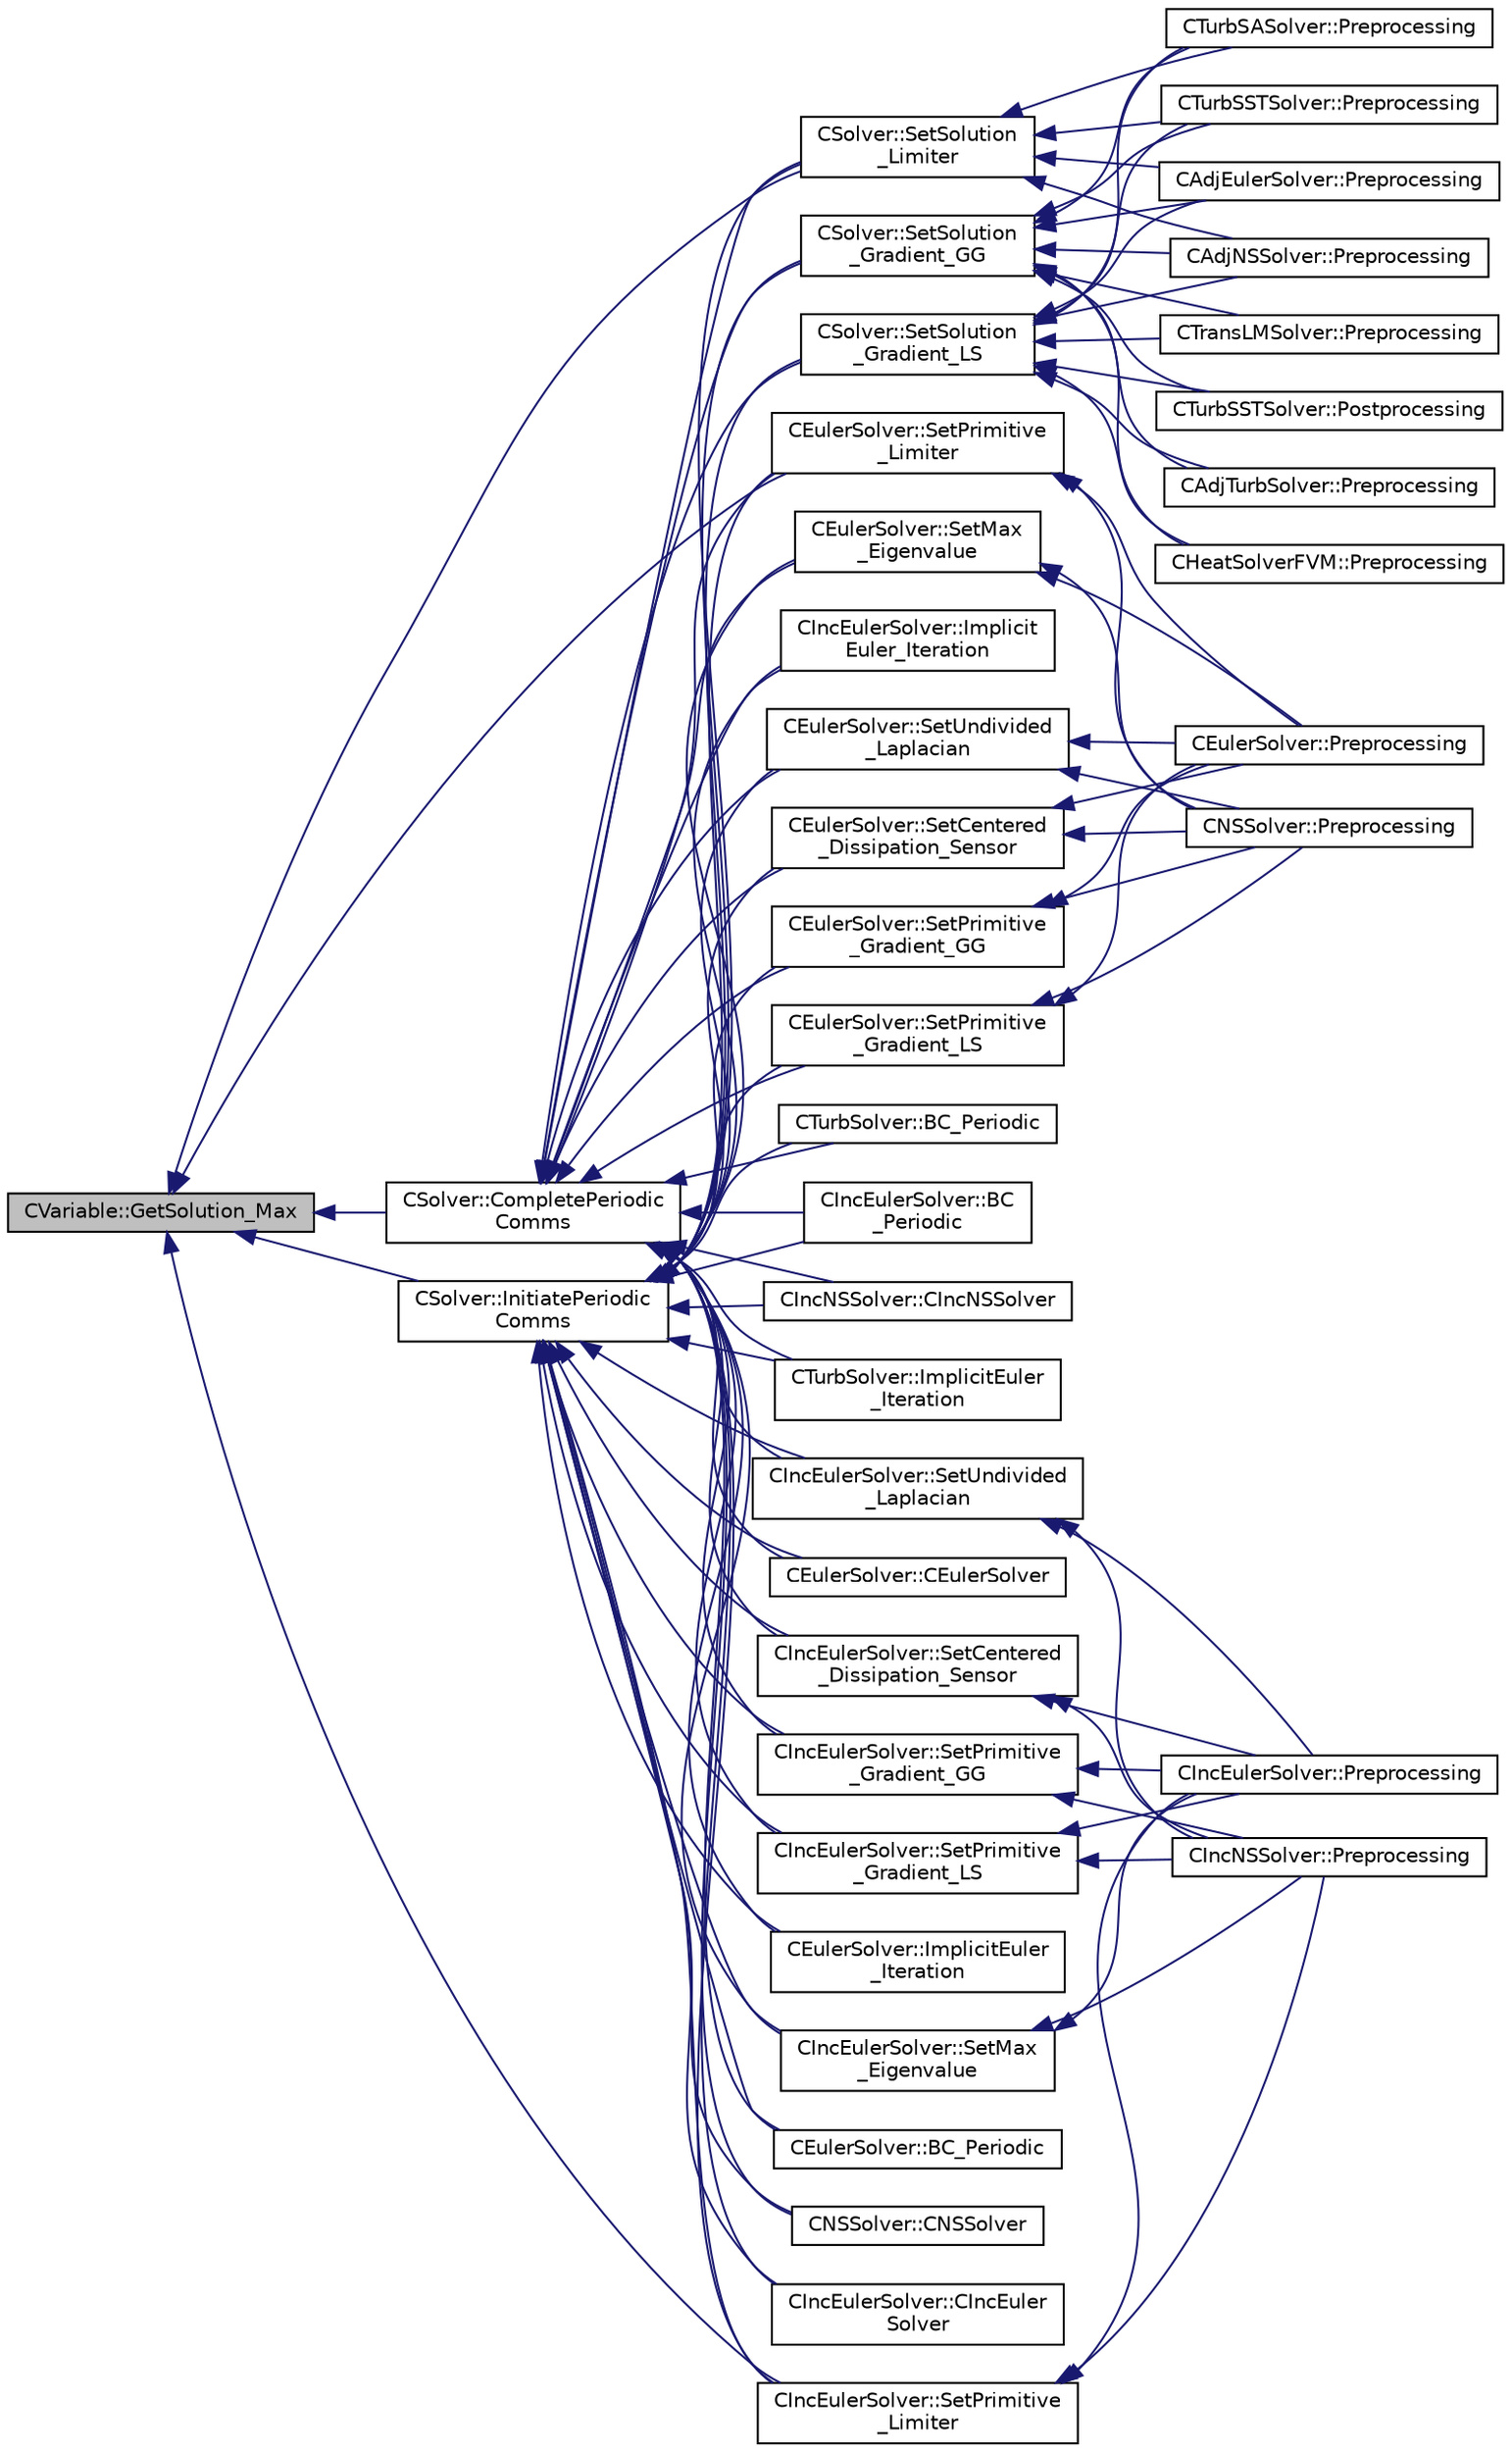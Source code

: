 digraph "CVariable::GetSolution_Max"
{
  edge [fontname="Helvetica",fontsize="10",labelfontname="Helvetica",labelfontsize="10"];
  node [fontname="Helvetica",fontsize="10",shape=record];
  rankdir="LR";
  Node2769 [label="CVariable::GetSolution_Max",height=0.2,width=0.4,color="black", fillcolor="grey75", style="filled", fontcolor="black"];
  Node2769 -> Node2770 [dir="back",color="midnightblue",fontsize="10",style="solid",fontname="Helvetica"];
  Node2770 [label="CEulerSolver::SetPrimitive\l_Limiter",height=0.2,width=0.4,color="black", fillcolor="white", style="filled",URL="$class_c_euler_solver.html#a43004a7f0fad7a6d1f435144710bf13e",tooltip="Compute the limiter of the primitive variables. "];
  Node2770 -> Node2771 [dir="back",color="midnightblue",fontsize="10",style="solid",fontname="Helvetica"];
  Node2771 [label="CEulerSolver::Preprocessing",height=0.2,width=0.4,color="black", fillcolor="white", style="filled",URL="$class_c_euler_solver.html#a8b89e1bfce33284c2d8f5f00f82f3f3f",tooltip="Compute primitive variables and their gradients. "];
  Node2770 -> Node2772 [dir="back",color="midnightblue",fontsize="10",style="solid",fontname="Helvetica"];
  Node2772 [label="CNSSolver::Preprocessing",height=0.2,width=0.4,color="black", fillcolor="white", style="filled",URL="$class_c_n_s_solver.html#a028c83d18cf8520dff2f9628d8a04e4b",tooltip="Restart residual and compute gradients. "];
  Node2769 -> Node2773 [dir="back",color="midnightblue",fontsize="10",style="solid",fontname="Helvetica"];
  Node2773 [label="CIncEulerSolver::SetPrimitive\l_Limiter",height=0.2,width=0.4,color="black", fillcolor="white", style="filled",URL="$class_c_inc_euler_solver.html#a00bd56828c4e41ec3ff1e8753cb320ec",tooltip="Compute the limiter of the primitive variables. "];
  Node2773 -> Node2774 [dir="back",color="midnightblue",fontsize="10",style="solid",fontname="Helvetica"];
  Node2774 [label="CIncEulerSolver::Preprocessing",height=0.2,width=0.4,color="black", fillcolor="white", style="filled",URL="$class_c_inc_euler_solver.html#aabd902b10cc9b41b6b2c406efba0ac41",tooltip="Compute primitive variables and their gradients. "];
  Node2773 -> Node2775 [dir="back",color="midnightblue",fontsize="10",style="solid",fontname="Helvetica"];
  Node2775 [label="CIncNSSolver::Preprocessing",height=0.2,width=0.4,color="black", fillcolor="white", style="filled",URL="$class_c_inc_n_s_solver.html#ae84f6e86313acd1da80c505b4eab81e5",tooltip="Restart residual and compute gradients. "];
  Node2769 -> Node2776 [dir="back",color="midnightblue",fontsize="10",style="solid",fontname="Helvetica"];
  Node2776 [label="CSolver::InitiatePeriodic\lComms",height=0.2,width=0.4,color="black", fillcolor="white", style="filled",URL="$class_c_solver.html#aab8e1cac165d11ef85d9dd5588b3ea03",tooltip="Routine to load a solver quantity into the data structures for MPI periodic communication and to laun..."];
  Node2776 -> Node2777 [dir="back",color="midnightblue",fontsize="10",style="solid",fontname="Helvetica"];
  Node2777 [label="CEulerSolver::CEulerSolver",height=0.2,width=0.4,color="black", fillcolor="white", style="filled",URL="$class_c_euler_solver.html#ae1e74218b4e943111b100d7ddcbd4db9"];
  Node2776 -> Node2778 [dir="back",color="midnightblue",fontsize="10",style="solid",fontname="Helvetica"];
  Node2778 [label="CEulerSolver::SetMax\l_Eigenvalue",height=0.2,width=0.4,color="black", fillcolor="white", style="filled",URL="$class_c_euler_solver.html#a76f7fdf349ae41c6f0cf4df82b571fb1",tooltip="Compute the max eigenvalue. "];
  Node2778 -> Node2771 [dir="back",color="midnightblue",fontsize="10",style="solid",fontname="Helvetica"];
  Node2778 -> Node2772 [dir="back",color="midnightblue",fontsize="10",style="solid",fontname="Helvetica"];
  Node2776 -> Node2779 [dir="back",color="midnightblue",fontsize="10",style="solid",fontname="Helvetica"];
  Node2779 [label="CEulerSolver::SetUndivided\l_Laplacian",height=0.2,width=0.4,color="black", fillcolor="white", style="filled",URL="$class_c_euler_solver.html#adc7c82a25b8be22b16b5452c1992744f",tooltip="Compute the undivided laplacian for the solution, except the energy equation. "];
  Node2779 -> Node2771 [dir="back",color="midnightblue",fontsize="10",style="solid",fontname="Helvetica"];
  Node2779 -> Node2772 [dir="back",color="midnightblue",fontsize="10",style="solid",fontname="Helvetica"];
  Node2776 -> Node2780 [dir="back",color="midnightblue",fontsize="10",style="solid",fontname="Helvetica"];
  Node2780 [label="CEulerSolver::SetCentered\l_Dissipation_Sensor",height=0.2,width=0.4,color="black", fillcolor="white", style="filled",URL="$class_c_euler_solver.html#a2f4e3619ae65c63cbda1ef2098441ab4",tooltip="Compute a pressure sensor switch. "];
  Node2780 -> Node2771 [dir="back",color="midnightblue",fontsize="10",style="solid",fontname="Helvetica"];
  Node2780 -> Node2772 [dir="back",color="midnightblue",fontsize="10",style="solid",fontname="Helvetica"];
  Node2776 -> Node2781 [dir="back",color="midnightblue",fontsize="10",style="solid",fontname="Helvetica"];
  Node2781 [label="CEulerSolver::ImplicitEuler\l_Iteration",height=0.2,width=0.4,color="black", fillcolor="white", style="filled",URL="$class_c_euler_solver.html#a4e8277fc44dc97c8d73fbe3347204372",tooltip="Update the solution using an implicit Euler scheme. "];
  Node2776 -> Node2782 [dir="back",color="midnightblue",fontsize="10",style="solid",fontname="Helvetica"];
  Node2782 [label="CEulerSolver::SetPrimitive\l_Gradient_GG",height=0.2,width=0.4,color="black", fillcolor="white", style="filled",URL="$class_c_euler_solver.html#a74fb3b502b83371fcf0728ec546e039b",tooltip="Compute the gradient of the primitive variables using Green-Gauss method, and stores the result in th..."];
  Node2782 -> Node2771 [dir="back",color="midnightblue",fontsize="10",style="solid",fontname="Helvetica"];
  Node2782 -> Node2772 [dir="back",color="midnightblue",fontsize="10",style="solid",fontname="Helvetica"];
  Node2776 -> Node2783 [dir="back",color="midnightblue",fontsize="10",style="solid",fontname="Helvetica"];
  Node2783 [label="CEulerSolver::SetPrimitive\l_Gradient_LS",height=0.2,width=0.4,color="black", fillcolor="white", style="filled",URL="$class_c_euler_solver.html#a734d5bd064215fb722477f39993155d4",tooltip="Compute the gradient of the primitive variables using a Least-Squares method, and stores the result i..."];
  Node2783 -> Node2771 [dir="back",color="midnightblue",fontsize="10",style="solid",fontname="Helvetica"];
  Node2783 -> Node2772 [dir="back",color="midnightblue",fontsize="10",style="solid",fontname="Helvetica"];
  Node2776 -> Node2770 [dir="back",color="midnightblue",fontsize="10",style="solid",fontname="Helvetica"];
  Node2776 -> Node2784 [dir="back",color="midnightblue",fontsize="10",style="solid",fontname="Helvetica"];
  Node2784 [label="CEulerSolver::BC_Periodic",height=0.2,width=0.4,color="black", fillcolor="white", style="filled",URL="$class_c_euler_solver.html#a9bd458698ede3dffd1b4d1f974f39b03",tooltip="Impose a periodic boundary condition by summing contributions from the complete control volume..."];
  Node2776 -> Node2785 [dir="back",color="midnightblue",fontsize="10",style="solid",fontname="Helvetica"];
  Node2785 [label="CNSSolver::CNSSolver",height=0.2,width=0.4,color="black", fillcolor="white", style="filled",URL="$class_c_n_s_solver.html#a2a8ad49c42b4546696e631cf44b7788b"];
  Node2776 -> Node2786 [dir="back",color="midnightblue",fontsize="10",style="solid",fontname="Helvetica"];
  Node2786 [label="CIncEulerSolver::CIncEuler\lSolver",height=0.2,width=0.4,color="black", fillcolor="white", style="filled",URL="$class_c_inc_euler_solver.html#a91f644b8f9a00215bac5bcd31dfc06d8"];
  Node2776 -> Node2787 [dir="back",color="midnightblue",fontsize="10",style="solid",fontname="Helvetica"];
  Node2787 [label="CIncEulerSolver::SetMax\l_Eigenvalue",height=0.2,width=0.4,color="black", fillcolor="white", style="filled",URL="$class_c_inc_euler_solver.html#ab804c5648aa5dd71ea12a57997167984",tooltip="Compute the max eigenvalue. "];
  Node2787 -> Node2774 [dir="back",color="midnightblue",fontsize="10",style="solid",fontname="Helvetica"];
  Node2787 -> Node2775 [dir="back",color="midnightblue",fontsize="10",style="solid",fontname="Helvetica"];
  Node2776 -> Node2788 [dir="back",color="midnightblue",fontsize="10",style="solid",fontname="Helvetica"];
  Node2788 [label="CIncEulerSolver::SetUndivided\l_Laplacian",height=0.2,width=0.4,color="black", fillcolor="white", style="filled",URL="$class_c_inc_euler_solver.html#a8b5d7772432b9759213892a50621c329",tooltip="Compute the undivided laplacian for the solution, except the energy equation. "];
  Node2788 -> Node2774 [dir="back",color="midnightblue",fontsize="10",style="solid",fontname="Helvetica"];
  Node2788 -> Node2775 [dir="back",color="midnightblue",fontsize="10",style="solid",fontname="Helvetica"];
  Node2776 -> Node2789 [dir="back",color="midnightblue",fontsize="10",style="solid",fontname="Helvetica"];
  Node2789 [label="CIncEulerSolver::SetCentered\l_Dissipation_Sensor",height=0.2,width=0.4,color="black", fillcolor="white", style="filled",URL="$class_c_inc_euler_solver.html#a2323a0e322236c24668be8750dbaf237",tooltip="Compute a pressure sensor switch. "];
  Node2789 -> Node2774 [dir="back",color="midnightblue",fontsize="10",style="solid",fontname="Helvetica"];
  Node2789 -> Node2775 [dir="back",color="midnightblue",fontsize="10",style="solid",fontname="Helvetica"];
  Node2776 -> Node2790 [dir="back",color="midnightblue",fontsize="10",style="solid",fontname="Helvetica"];
  Node2790 [label="CIncEulerSolver::Implicit\lEuler_Iteration",height=0.2,width=0.4,color="black", fillcolor="white", style="filled",URL="$class_c_inc_euler_solver.html#ad84dd4225bb9d158c52b26e2f30f6fa7",tooltip="Update the solution using an implicit Euler scheme. "];
  Node2776 -> Node2791 [dir="back",color="midnightblue",fontsize="10",style="solid",fontname="Helvetica"];
  Node2791 [label="CIncEulerSolver::SetPrimitive\l_Gradient_GG",height=0.2,width=0.4,color="black", fillcolor="white", style="filled",URL="$class_c_inc_euler_solver.html#a856a6db100c40b9c3df557d1dfe72c2b",tooltip="Compute the gradient of the primitive variables using Green-Gauss method, and stores the result in th..."];
  Node2791 -> Node2774 [dir="back",color="midnightblue",fontsize="10",style="solid",fontname="Helvetica"];
  Node2791 -> Node2775 [dir="back",color="midnightblue",fontsize="10",style="solid",fontname="Helvetica"];
  Node2776 -> Node2792 [dir="back",color="midnightblue",fontsize="10",style="solid",fontname="Helvetica"];
  Node2792 [label="CIncEulerSolver::SetPrimitive\l_Gradient_LS",height=0.2,width=0.4,color="black", fillcolor="white", style="filled",URL="$class_c_inc_euler_solver.html#a3e3355cbeb9d265f4073cca113b9d46e",tooltip="Compute the gradient of the primitive variables using a Least-Squares method, and stores the result i..."];
  Node2792 -> Node2774 [dir="back",color="midnightblue",fontsize="10",style="solid",fontname="Helvetica"];
  Node2792 -> Node2775 [dir="back",color="midnightblue",fontsize="10",style="solid",fontname="Helvetica"];
  Node2776 -> Node2773 [dir="back",color="midnightblue",fontsize="10",style="solid",fontname="Helvetica"];
  Node2776 -> Node2793 [dir="back",color="midnightblue",fontsize="10",style="solid",fontname="Helvetica"];
  Node2793 [label="CIncEulerSolver::BC\l_Periodic",height=0.2,width=0.4,color="black", fillcolor="white", style="filled",URL="$class_c_inc_euler_solver.html#a994af5dbe296f8a1873e416c3b2fc2a7",tooltip="Impose a periodic boundary condition by summing contributions from the complete control volume..."];
  Node2776 -> Node2794 [dir="back",color="midnightblue",fontsize="10",style="solid",fontname="Helvetica"];
  Node2794 [label="CIncNSSolver::CIncNSSolver",height=0.2,width=0.4,color="black", fillcolor="white", style="filled",URL="$class_c_inc_n_s_solver.html#a82152ac7e91fb1c5c073d98a1f08e2aa"];
  Node2776 -> Node2795 [dir="back",color="midnightblue",fontsize="10",style="solid",fontname="Helvetica"];
  Node2795 [label="CTurbSolver::BC_Periodic",height=0.2,width=0.4,color="black", fillcolor="white", style="filled",URL="$class_c_turb_solver.html#a954cfdd45dfce9df024a30b558b54b25",tooltip="Impose a periodic boundary condition by summing contributions from the complete control volume..."];
  Node2776 -> Node2796 [dir="back",color="midnightblue",fontsize="10",style="solid",fontname="Helvetica"];
  Node2796 [label="CTurbSolver::ImplicitEuler\l_Iteration",height=0.2,width=0.4,color="black", fillcolor="white", style="filled",URL="$class_c_turb_solver.html#af7a0ab68fbb2925c56863df97b3ea4ee",tooltip="Update the solution using an implicit solver. "];
  Node2776 -> Node2797 [dir="back",color="midnightblue",fontsize="10",style="solid",fontname="Helvetica"];
  Node2797 [label="CSolver::SetSolution\l_Gradient_GG",height=0.2,width=0.4,color="black", fillcolor="white", style="filled",URL="$class_c_solver.html#aac4d5e5f3ff20e7e37d55fa5e4ed3647",tooltip="Compute the Green-Gauss gradient of the solution. "];
  Node2797 -> Node2798 [dir="back",color="midnightblue",fontsize="10",style="solid",fontname="Helvetica"];
  Node2798 [label="CAdjEulerSolver::Preprocessing",height=0.2,width=0.4,color="black", fillcolor="white", style="filled",URL="$class_c_adj_euler_solver.html#a4ae0ed840dc8335fd921399625ba794f",tooltip="Initialize the residual vectors. "];
  Node2797 -> Node2799 [dir="back",color="midnightblue",fontsize="10",style="solid",fontname="Helvetica"];
  Node2799 [label="CAdjNSSolver::Preprocessing",height=0.2,width=0.4,color="black", fillcolor="white", style="filled",URL="$class_c_adj_n_s_solver.html#ac16dab76e2c1d86bc7d70ca9f41fd668",tooltip="Restart residual and compute gradients. "];
  Node2797 -> Node2800 [dir="back",color="midnightblue",fontsize="10",style="solid",fontname="Helvetica"];
  Node2800 [label="CAdjTurbSolver::Preprocessing",height=0.2,width=0.4,color="black", fillcolor="white", style="filled",URL="$class_c_adj_turb_solver.html#abde54ee8e9643c4ee460855be166a80f",tooltip="Initializate the residual vectors. "];
  Node2797 -> Node2801 [dir="back",color="midnightblue",fontsize="10",style="solid",fontname="Helvetica"];
  Node2801 [label="CHeatSolverFVM::Preprocessing",height=0.2,width=0.4,color="black", fillcolor="white", style="filled",URL="$class_c_heat_solver_f_v_m.html#a0c89f1dbe5cd5a16caaa9a08200e91fd",tooltip="Restart residual and compute gradients. "];
  Node2797 -> Node2802 [dir="back",color="midnightblue",fontsize="10",style="solid",fontname="Helvetica"];
  Node2802 [label="CTransLMSolver::Preprocessing",height=0.2,width=0.4,color="black", fillcolor="white", style="filled",URL="$class_c_trans_l_m_solver.html#ac319a1f0946ca2806dbe02c4c9bea65b",tooltip="Restart residual and compute gradients. "];
  Node2797 -> Node2803 [dir="back",color="midnightblue",fontsize="10",style="solid",fontname="Helvetica"];
  Node2803 [label="CTurbSASolver::Preprocessing",height=0.2,width=0.4,color="black", fillcolor="white", style="filled",URL="$class_c_turb_s_a_solver.html#a225518dc5f0ca6ed894add826aaa16ea",tooltip="Restart residual and compute gradients. "];
  Node2797 -> Node2804 [dir="back",color="midnightblue",fontsize="10",style="solid",fontname="Helvetica"];
  Node2804 [label="CTurbSSTSolver::Preprocessing",height=0.2,width=0.4,color="black", fillcolor="white", style="filled",URL="$class_c_turb_s_s_t_solver.html#a653cf05307f24374fda6f523ce3130bf",tooltip="Restart residual and compute gradients. "];
  Node2797 -> Node2805 [dir="back",color="midnightblue",fontsize="10",style="solid",fontname="Helvetica"];
  Node2805 [label="CTurbSSTSolver::Postprocessing",height=0.2,width=0.4,color="black", fillcolor="white", style="filled",URL="$class_c_turb_s_s_t_solver.html#aa5306eec5b89c3c229c2a4c41846eb4d",tooltip="Computes the eddy viscosity. "];
  Node2776 -> Node2806 [dir="back",color="midnightblue",fontsize="10",style="solid",fontname="Helvetica"];
  Node2806 [label="CSolver::SetSolution\l_Gradient_LS",height=0.2,width=0.4,color="black", fillcolor="white", style="filled",URL="$class_c_solver.html#ac4d9cf9609d7bdb52e7f1dc9cc8b4c1f",tooltip="Compute the Least Squares gradient of the solution. "];
  Node2806 -> Node2798 [dir="back",color="midnightblue",fontsize="10",style="solid",fontname="Helvetica"];
  Node2806 -> Node2799 [dir="back",color="midnightblue",fontsize="10",style="solid",fontname="Helvetica"];
  Node2806 -> Node2800 [dir="back",color="midnightblue",fontsize="10",style="solid",fontname="Helvetica"];
  Node2806 -> Node2801 [dir="back",color="midnightblue",fontsize="10",style="solid",fontname="Helvetica"];
  Node2806 -> Node2802 [dir="back",color="midnightblue",fontsize="10",style="solid",fontname="Helvetica"];
  Node2806 -> Node2803 [dir="back",color="midnightblue",fontsize="10",style="solid",fontname="Helvetica"];
  Node2806 -> Node2804 [dir="back",color="midnightblue",fontsize="10",style="solid",fontname="Helvetica"];
  Node2806 -> Node2805 [dir="back",color="midnightblue",fontsize="10",style="solid",fontname="Helvetica"];
  Node2776 -> Node2807 [dir="back",color="midnightblue",fontsize="10",style="solid",fontname="Helvetica"];
  Node2807 [label="CSolver::SetSolution\l_Limiter",height=0.2,width=0.4,color="black", fillcolor="white", style="filled",URL="$class_c_solver.html#a641e9c59698ab9c7c2fb91107ad70d77",tooltip="Compute slope limiter. "];
  Node2807 -> Node2798 [dir="back",color="midnightblue",fontsize="10",style="solid",fontname="Helvetica"];
  Node2807 -> Node2799 [dir="back",color="midnightblue",fontsize="10",style="solid",fontname="Helvetica"];
  Node2807 -> Node2803 [dir="back",color="midnightblue",fontsize="10",style="solid",fontname="Helvetica"];
  Node2807 -> Node2804 [dir="back",color="midnightblue",fontsize="10",style="solid",fontname="Helvetica"];
  Node2769 -> Node2808 [dir="back",color="midnightblue",fontsize="10",style="solid",fontname="Helvetica"];
  Node2808 [label="CSolver::CompletePeriodic\lComms",height=0.2,width=0.4,color="black", fillcolor="white", style="filled",URL="$class_c_solver.html#a7e77df2076057995213de49d4ca2e7c7",tooltip="Routine to complete the set of non-blocking periodic communications launched by InitiatePeriodicComms..."];
  Node2808 -> Node2777 [dir="back",color="midnightblue",fontsize="10",style="solid",fontname="Helvetica"];
  Node2808 -> Node2778 [dir="back",color="midnightblue",fontsize="10",style="solid",fontname="Helvetica"];
  Node2808 -> Node2779 [dir="back",color="midnightblue",fontsize="10",style="solid",fontname="Helvetica"];
  Node2808 -> Node2780 [dir="back",color="midnightblue",fontsize="10",style="solid",fontname="Helvetica"];
  Node2808 -> Node2781 [dir="back",color="midnightblue",fontsize="10",style="solid",fontname="Helvetica"];
  Node2808 -> Node2782 [dir="back",color="midnightblue",fontsize="10",style="solid",fontname="Helvetica"];
  Node2808 -> Node2783 [dir="back",color="midnightblue",fontsize="10",style="solid",fontname="Helvetica"];
  Node2808 -> Node2770 [dir="back",color="midnightblue",fontsize="10",style="solid",fontname="Helvetica"];
  Node2808 -> Node2784 [dir="back",color="midnightblue",fontsize="10",style="solid",fontname="Helvetica"];
  Node2808 -> Node2785 [dir="back",color="midnightblue",fontsize="10",style="solid",fontname="Helvetica"];
  Node2808 -> Node2786 [dir="back",color="midnightblue",fontsize="10",style="solid",fontname="Helvetica"];
  Node2808 -> Node2787 [dir="back",color="midnightblue",fontsize="10",style="solid",fontname="Helvetica"];
  Node2808 -> Node2788 [dir="back",color="midnightblue",fontsize="10",style="solid",fontname="Helvetica"];
  Node2808 -> Node2789 [dir="back",color="midnightblue",fontsize="10",style="solid",fontname="Helvetica"];
  Node2808 -> Node2790 [dir="back",color="midnightblue",fontsize="10",style="solid",fontname="Helvetica"];
  Node2808 -> Node2791 [dir="back",color="midnightblue",fontsize="10",style="solid",fontname="Helvetica"];
  Node2808 -> Node2792 [dir="back",color="midnightblue",fontsize="10",style="solid",fontname="Helvetica"];
  Node2808 -> Node2773 [dir="back",color="midnightblue",fontsize="10",style="solid",fontname="Helvetica"];
  Node2808 -> Node2793 [dir="back",color="midnightblue",fontsize="10",style="solid",fontname="Helvetica"];
  Node2808 -> Node2794 [dir="back",color="midnightblue",fontsize="10",style="solid",fontname="Helvetica"];
  Node2808 -> Node2795 [dir="back",color="midnightblue",fontsize="10",style="solid",fontname="Helvetica"];
  Node2808 -> Node2796 [dir="back",color="midnightblue",fontsize="10",style="solid",fontname="Helvetica"];
  Node2808 -> Node2797 [dir="back",color="midnightblue",fontsize="10",style="solid",fontname="Helvetica"];
  Node2808 -> Node2806 [dir="back",color="midnightblue",fontsize="10",style="solid",fontname="Helvetica"];
  Node2808 -> Node2807 [dir="back",color="midnightblue",fontsize="10",style="solid",fontname="Helvetica"];
  Node2769 -> Node2807 [dir="back",color="midnightblue",fontsize="10",style="solid",fontname="Helvetica"];
}
